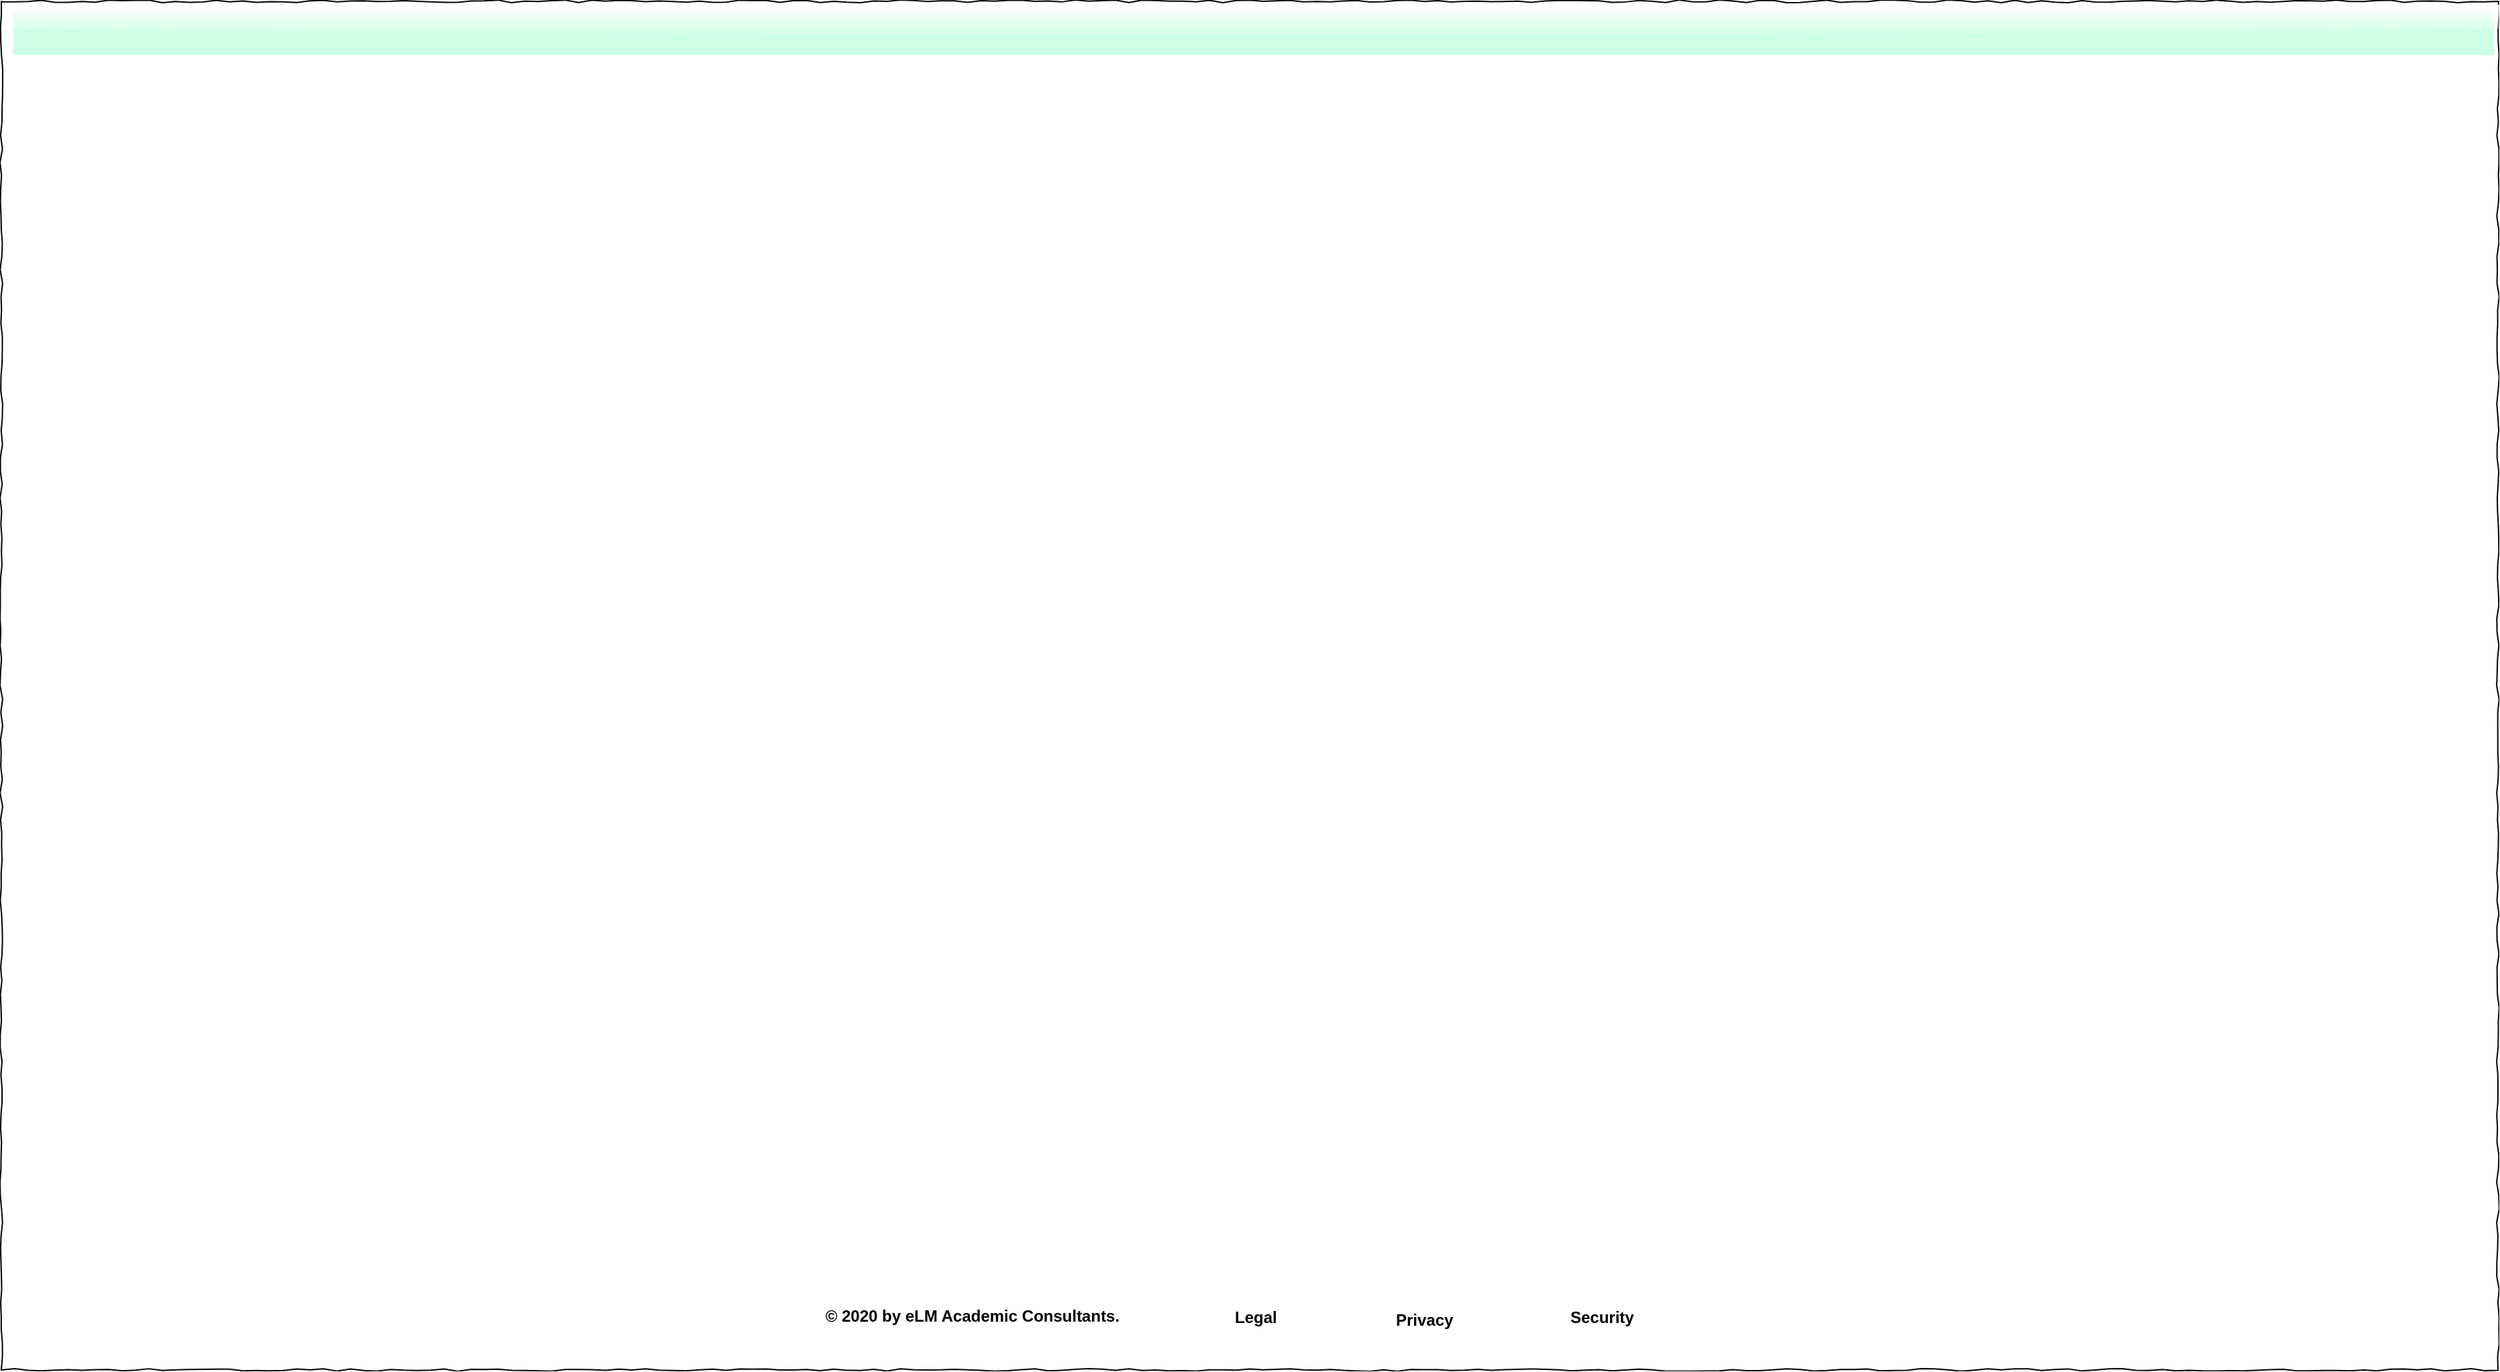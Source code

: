 <mxfile version="13.7.9" type="device"><diagram name="Page-1" id="03018318-947c-dd8e-b7a3-06fadd420f32"><mxGraphModel dx="1810" dy="1610" grid="0" gridSize="10" guides="1" tooltips="1" connect="1" arrows="1" fold="1" page="0" pageScale="1" pageWidth="1100" pageHeight="850" background="#ffffff" math="0" shadow="0"><root><mxCell id="0"/><mxCell id="1" parent="0"/><mxCell id="677b7b8949515195-1" value="" style="whiteSpace=wrap;html=1;rounded=0;shadow=0;labelBackgroundColor=none;strokeColor=#000000;strokeWidth=1;fontFamily=Verdana;fontSize=12;fontColor=#000000;align=center;comic=1;" parent="1" vertex="1"><mxGeometry x="11" y="20" width="1860" height="1020" as="geometry"/></mxCell><mxCell id="677b7b8949515195-11" value="&lt;span style=&quot;font-size: 12px&quot;&gt;© 2020&amp;nbsp;by eLM Academic Consultants.&lt;/span&gt;" style="text;html=1;points=[];align=center;verticalAlign=top;spacingTop=-4;fontSize=12;fontFamily=Helvetica;fontStyle=1" parent="1" vertex="1"><mxGeometry x="613" y="990" width="242" height="22" as="geometry"/></mxCell><mxCell id="677b7b8949515195-12" value="&lt;b style=&quot;font-size: 12px;&quot;&gt;&lt;font color=&quot;#000000&quot; style=&quot;font-size: 12px;&quot;&gt;Legal&lt;/font&gt;&lt;/b&gt;" style="text;html=1;points=[];align=left;verticalAlign=top;spacingTop=-4;fontSize=12;fontFamily=Helvetica;fontColor=#00994D;" parent="1" vertex="1"><mxGeometry x="927.5" y="991" width="45" height="20" as="geometry"/></mxCell><mxCell id="677b7b8949515195-13" value="&lt;b&gt;&lt;font style=&quot;font-size: 12px&quot;&gt;Privacy&lt;/font&gt;&lt;/b&gt;" style="text;html=1;points=[];align=left;verticalAlign=top;spacingTop=-4;fontSize=14;fontFamily=Helvetica;" parent="1" vertex="1"><mxGeometry x="1048" y="991" width="55" height="20" as="geometry"/></mxCell><mxCell id="677b7b8949515195-14" value="&lt;b style=&quot;font-size: 12px;&quot;&gt;Security&lt;br style=&quot;font-size: 12px;&quot;&gt;&lt;/b&gt;" style="text;html=1;points=[];align=left;verticalAlign=top;spacingTop=-4;fontSize=12;fontFamily=Helvetica;" parent="1" vertex="1"><mxGeometry x="1178" y="991" width="69" height="20" as="geometry"/></mxCell><mxCell id="5Q53Git7WVkYDH75zFga-6" value="" style="rounded=0;whiteSpace=wrap;html=1;strokeWidth=10;strokeColor=none;shadow=0;sketch=0;glass=1;fillColor=#CCFFE6;" parent="1" vertex="1"><mxGeometry x="20" y="27.5" width="1848" height="32.5" as="geometry"/></mxCell></root></mxGraphModel></diagram></mxfile>